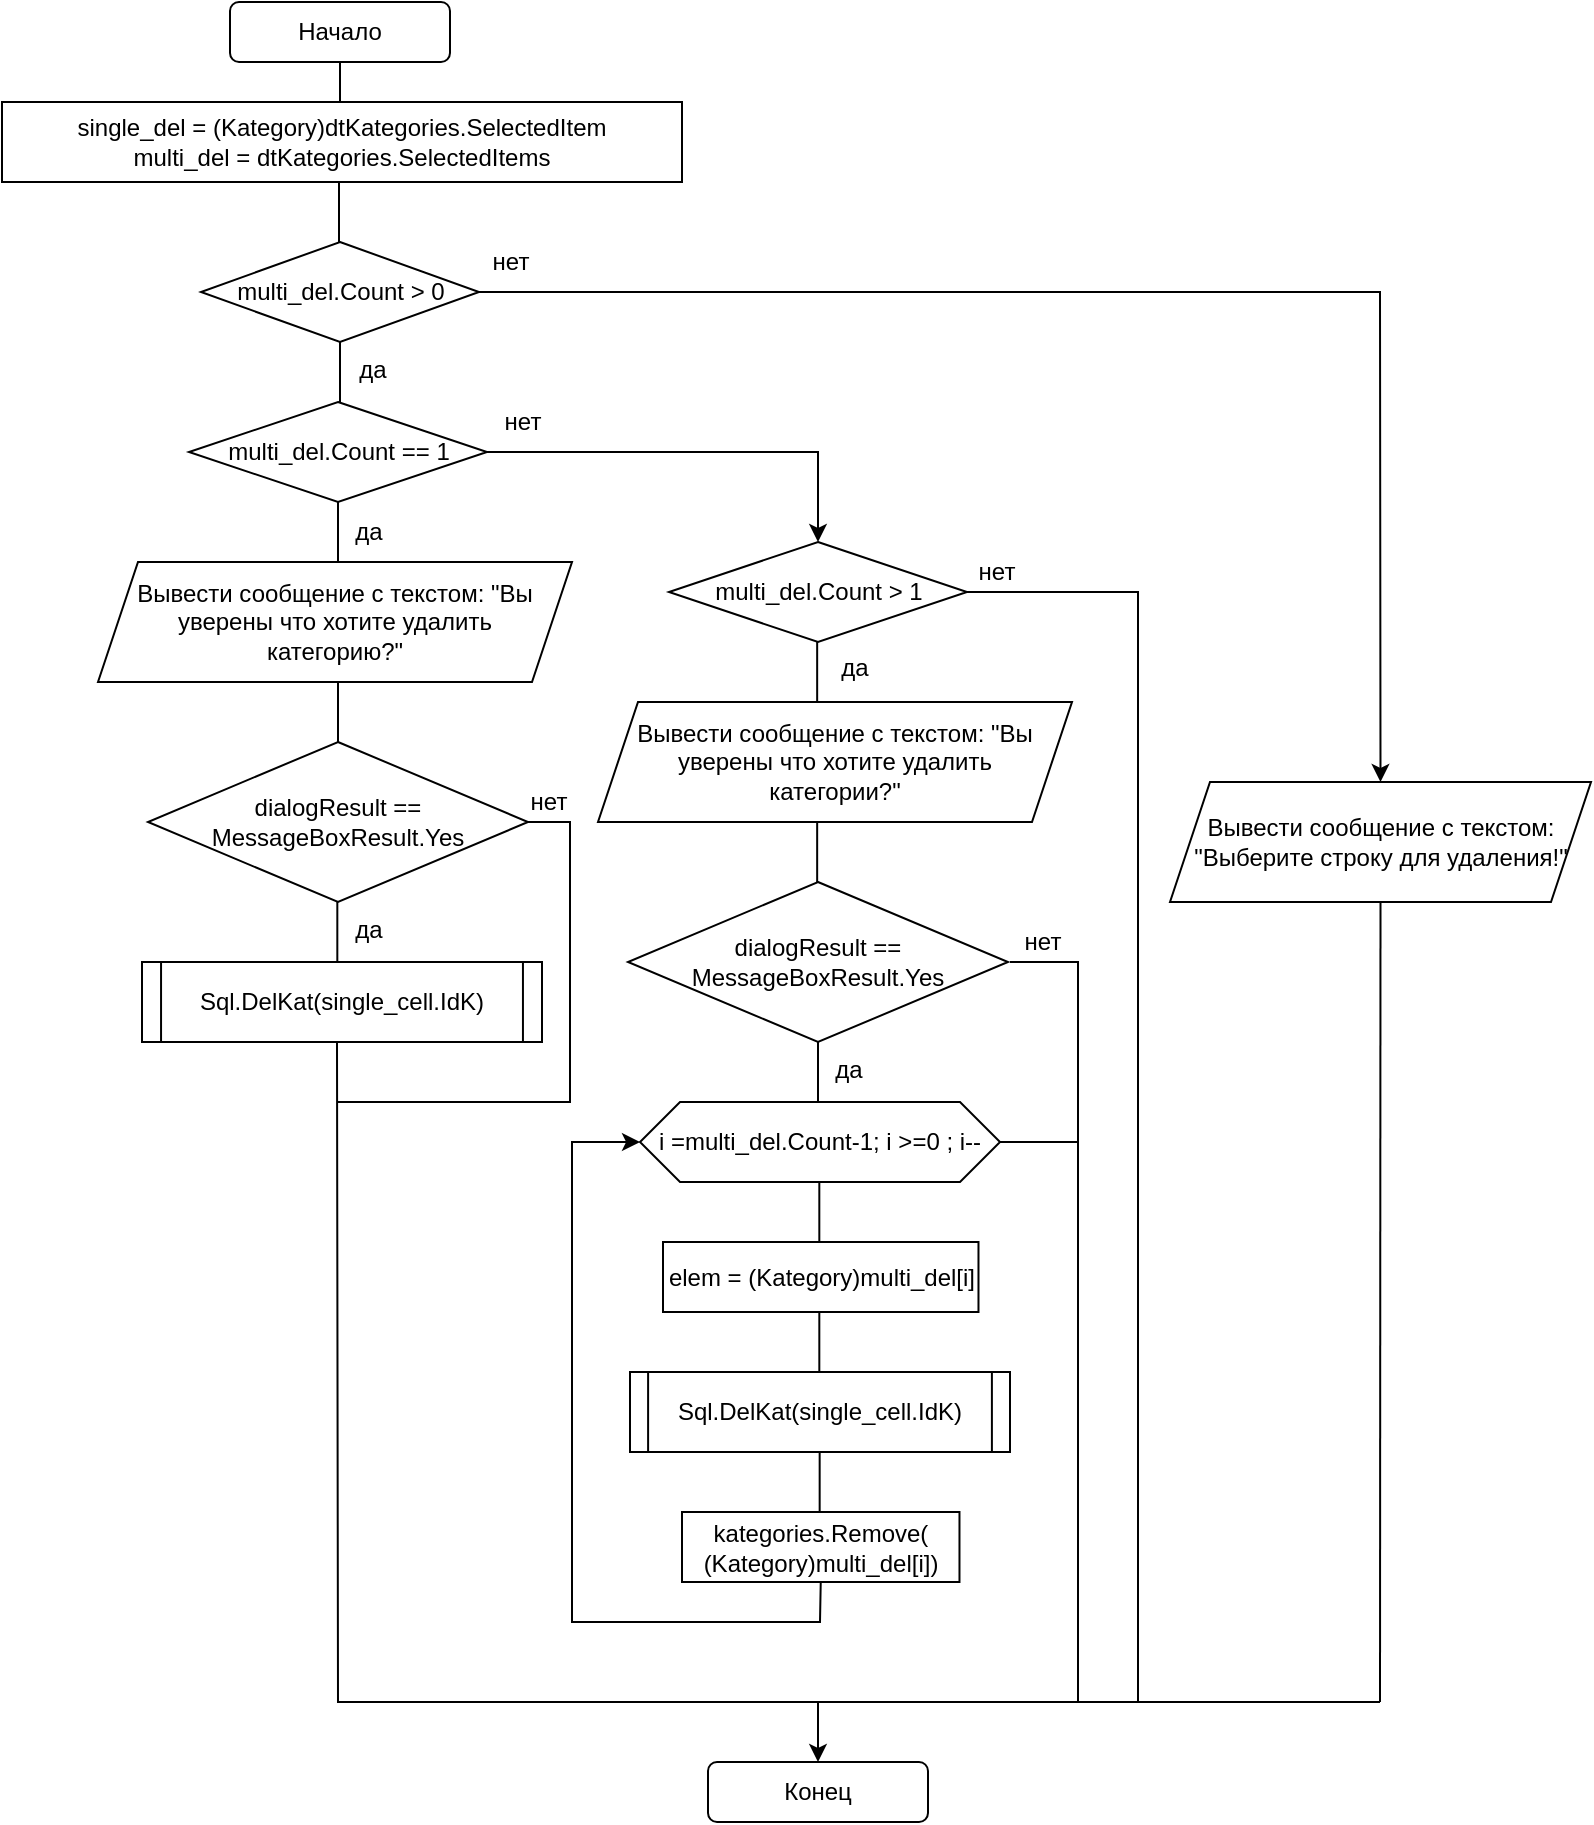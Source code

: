 <mxfile version="17.4.2" type="device"><diagram id="MTigRkSQQilOy8El__mk" name="Страница 1"><mxGraphModel dx="1038" dy="660" grid="1" gridSize="10" guides="1" tooltips="1" connect="1" arrows="1" fold="1" page="1" pageScale="1" pageWidth="850" pageHeight="1100" math="0" shadow="0"><root><mxCell id="0"/><mxCell id="1" parent="0"/><mxCell id="txMlFvxgR18PCwEd5u8l-1" value="Начало" style="rounded=1;whiteSpace=wrap;html=1;" parent="1" vertex="1"><mxGeometry x="130" y="30" width="110" height="30" as="geometry"/></mxCell><mxCell id="txMlFvxgR18PCwEd5u8l-2" value="" style="endArrow=none;html=1;rounded=0;entryX=0.5;entryY=1;entryDx=0;entryDy=0;" parent="1" target="txMlFvxgR18PCwEd5u8l-1" edge="1"><mxGeometry width="50" height="50" relative="1" as="geometry"><mxPoint x="185" y="80" as="sourcePoint"/><mxPoint x="211" y="160" as="targetPoint"/></mxGeometry></mxCell><mxCell id="txMlFvxgR18PCwEd5u8l-3" value="single_del = (Kategory)dtKategories.SelectedItem&lt;br&gt;multi_del = dtKategories.SelectedItems" style="rounded=0;whiteSpace=wrap;html=1;" parent="1" vertex="1"><mxGeometry x="16" y="80" width="340" height="40" as="geometry"/></mxCell><mxCell id="txMlFvxgR18PCwEd5u8l-4" value="" style="endArrow=none;html=1;rounded=0;entryX=0.5;entryY=1;entryDx=0;entryDy=0;" parent="1" edge="1"><mxGeometry width="50" height="50" relative="1" as="geometry"><mxPoint x="184.5" y="150" as="sourcePoint"/><mxPoint x="184.5" y="120" as="targetPoint"/></mxGeometry></mxCell><mxCell id="txMlFvxgR18PCwEd5u8l-5" value="multi_del.Count &amp;gt; 0" style="rhombus;whiteSpace=wrap;html=1;" parent="1" vertex="1"><mxGeometry x="115.5" y="150" width="139" height="50" as="geometry"/></mxCell><mxCell id="txMlFvxgR18PCwEd5u8l-19" value="Конец" style="rounded=1;whiteSpace=wrap;html=1;" parent="1" vertex="1"><mxGeometry x="369" y="910" width="110" height="30" as="geometry"/></mxCell><mxCell id="txMlFvxgR18PCwEd5u8l-20" value="" style="endArrow=classic;html=1;rounded=0;exitX=1;exitY=0.5;exitDx=0;exitDy=0;entryX=0.5;entryY=0;entryDx=0;entryDy=0;" parent="1" source="txMlFvxgR18PCwEd5u8l-5" target="txMlFvxgR18PCwEd5u8l-47" edge="1"><mxGeometry width="50" height="50" relative="1" as="geometry"><mxPoint x="270" y="310" as="sourcePoint"/><mxPoint x="531" y="230" as="targetPoint"/><Array as="points"><mxPoint x="705" y="175"/></Array></mxGeometry></mxCell><mxCell id="txMlFvxgR18PCwEd5u8l-26" value="нет" style="text;html=1;align=center;verticalAlign=middle;resizable=0;points=[];autosize=1;strokeColor=none;fillColor=none;" parent="1" vertex="1"><mxGeometry x="254.5" y="150" width="30" height="20" as="geometry"/></mxCell><mxCell id="txMlFvxgR18PCwEd5u8l-27" value="да" style="text;html=1;align=center;verticalAlign=middle;resizable=0;points=[];autosize=1;strokeColor=none;fillColor=none;" parent="1" vertex="1"><mxGeometry x="184" y="285" width="30" height="20" as="geometry"/></mxCell><mxCell id="txMlFvxgR18PCwEd5u8l-28" value="multi_del.Count == 1" style="rhombus;whiteSpace=wrap;html=1;" parent="1" vertex="1"><mxGeometry x="109.5" y="230" width="149" height="50" as="geometry"/></mxCell><mxCell id="txMlFvxgR18PCwEd5u8l-29" value="" style="endArrow=none;html=1;rounded=0;entryX=0.5;entryY=1;entryDx=0;entryDy=0;" parent="1" edge="1"><mxGeometry width="50" height="50" relative="1" as="geometry"><mxPoint x="185" y="230" as="sourcePoint"/><mxPoint x="185" y="200" as="targetPoint"/></mxGeometry></mxCell><mxCell id="txMlFvxgR18PCwEd5u8l-30" value="Вывести сообщение с текстом: &quot;Вы уверены что хотите удалить &lt;br&gt;категорию?&quot;" style="shape=parallelogram;perimeter=parallelogramPerimeter;whiteSpace=wrap;html=1;fixedSize=1;" parent="1" vertex="1"><mxGeometry x="64" y="310" width="237" height="60" as="geometry"/></mxCell><mxCell id="txMlFvxgR18PCwEd5u8l-31" value="" style="endArrow=none;html=1;rounded=0;entryX=0.5;entryY=1;entryDx=0;entryDy=0;" parent="1" edge="1"><mxGeometry width="50" height="50" relative="1" as="geometry"><mxPoint x="184" y="310" as="sourcePoint"/><mxPoint x="184" y="280" as="targetPoint"/></mxGeometry></mxCell><mxCell id="txMlFvxgR18PCwEd5u8l-32" value="нет" style="text;html=1;align=center;verticalAlign=middle;resizable=0;points=[];autosize=1;strokeColor=none;fillColor=none;" parent="1" vertex="1"><mxGeometry x="260.5" y="230" width="30" height="20" as="geometry"/></mxCell><mxCell id="txMlFvxgR18PCwEd5u8l-33" value="да" style="text;html=1;align=center;verticalAlign=middle;resizable=0;points=[];autosize=1;strokeColor=none;fillColor=none;" parent="1" vertex="1"><mxGeometry x="186" y="204" width="30" height="20" as="geometry"/></mxCell><mxCell id="txMlFvxgR18PCwEd5u8l-34" value="dialogResult == MessageBoxResult.Yes" style="rhombus;whiteSpace=wrap;html=1;" parent="1" vertex="1"><mxGeometry x="89" y="400" width="190" height="80" as="geometry"/></mxCell><mxCell id="txMlFvxgR18PCwEd5u8l-35" value="" style="endArrow=none;html=1;rounded=0;entryX=0.5;entryY=1;entryDx=0;entryDy=0;" parent="1" edge="1"><mxGeometry width="50" height="50" relative="1" as="geometry"><mxPoint x="184" y="400" as="sourcePoint"/><mxPoint x="184" y="370" as="targetPoint"/></mxGeometry></mxCell><mxCell id="txMlFvxgR18PCwEd5u8l-36" value="да" style="text;html=1;align=center;verticalAlign=middle;resizable=0;points=[];autosize=1;strokeColor=none;fillColor=none;" parent="1" vertex="1"><mxGeometry x="184" y="484" width="30" height="20" as="geometry"/></mxCell><mxCell id="txMlFvxgR18PCwEd5u8l-37" value="" style="endArrow=none;html=1;rounded=0;entryX=0.5;entryY=1;entryDx=0;entryDy=0;" parent="1" edge="1"><mxGeometry width="50" height="50" relative="1" as="geometry"><mxPoint x="183.66" y="510" as="sourcePoint"/><mxPoint x="183.66" y="480" as="targetPoint"/></mxGeometry></mxCell><mxCell id="txMlFvxgR18PCwEd5u8l-40" value="" style="group" parent="1" vertex="1" connectable="0"><mxGeometry x="86" y="510" width="200" height="40" as="geometry"/></mxCell><mxCell id="txMlFvxgR18PCwEd5u8l-41" value="Sql.DelKat(single_cell.IdK)" style="rounded=0;whiteSpace=wrap;html=1;" parent="txMlFvxgR18PCwEd5u8l-40" vertex="1"><mxGeometry width="200" height="40" as="geometry"/></mxCell><mxCell id="txMlFvxgR18PCwEd5u8l-42" value="" style="endArrow=none;html=1;rounded=0;" parent="txMlFvxgR18PCwEd5u8l-40" edge="1"><mxGeometry width="50" height="50" relative="1" as="geometry"><mxPoint x="9.524" y="40" as="sourcePoint"/><mxPoint x="9.524" as="targetPoint"/></mxGeometry></mxCell><mxCell id="txMlFvxgR18PCwEd5u8l-43" value="" style="endArrow=none;html=1;rounded=0;" parent="txMlFvxgR18PCwEd5u8l-40" edge="1"><mxGeometry width="50" height="50" relative="1" as="geometry"><mxPoint x="190.476" y="40" as="sourcePoint"/><mxPoint x="190.476" as="targetPoint"/></mxGeometry></mxCell><mxCell id="txMlFvxgR18PCwEd5u8l-44" value="" style="endArrow=none;html=1;rounded=0;entryX=0.5;entryY=1;entryDx=0;entryDy=0;startArrow=classic;startFill=1;" parent="1" edge="1"><mxGeometry width="50" height="50" relative="1" as="geometry"><mxPoint x="424" y="910" as="sourcePoint"/><mxPoint x="183.5" y="550" as="targetPoint"/><Array as="points"><mxPoint x="424" y="880"/><mxPoint x="184" y="880"/></Array></mxGeometry></mxCell><mxCell id="txMlFvxgR18PCwEd5u8l-46" value="" style="endArrow=classic;html=1;rounded=0;exitX=1;exitY=0.5;exitDx=0;exitDy=0;entryX=0.5;entryY=0;entryDx=0;entryDy=0;" parent="1" source="txMlFvxgR18PCwEd5u8l-28" target="txMlFvxgR18PCwEd5u8l-48" edge="1"><mxGeometry width="50" height="50" relative="1" as="geometry"><mxPoint x="260.5" y="255" as="sourcePoint"/><mxPoint x="424" y="300" as="targetPoint"/><Array as="points"><mxPoint x="424" y="255"/></Array></mxGeometry></mxCell><mxCell id="txMlFvxgR18PCwEd5u8l-47" value="Вывести сообщение с текстом: &lt;br&gt;&quot;Выберите строку для удаления!&quot;" style="shape=parallelogram;perimeter=parallelogramPerimeter;whiteSpace=wrap;html=1;fixedSize=1;" parent="1" vertex="1"><mxGeometry x="600" y="420" width="210.5" height="60" as="geometry"/></mxCell><mxCell id="txMlFvxgR18PCwEd5u8l-48" value="multi_del.Count &amp;gt; 1" style="rhombus;whiteSpace=wrap;html=1;" parent="1" vertex="1"><mxGeometry x="349.5" y="300" width="149" height="50" as="geometry"/></mxCell><mxCell id="txMlFvxgR18PCwEd5u8l-50" value="" style="endArrow=none;html=1;rounded=0;entryX=0.5;entryY=1;entryDx=0;entryDy=0;" parent="1" edge="1"><mxGeometry width="50" height="50" relative="1" as="geometry"><mxPoint x="423.58" y="380" as="sourcePoint"/><mxPoint x="423.58" y="350" as="targetPoint"/></mxGeometry></mxCell><mxCell id="txMlFvxgR18PCwEd5u8l-51" value="Вывести сообщение с текстом: &quot;Вы уверены что хотите удалить &lt;br&gt;категории?&quot;" style="shape=parallelogram;perimeter=parallelogramPerimeter;whiteSpace=wrap;html=1;fixedSize=1;" parent="1" vertex="1"><mxGeometry x="314" y="380" width="237" height="60" as="geometry"/></mxCell><mxCell id="txMlFvxgR18PCwEd5u8l-53" value="нет" style="text;html=1;align=center;verticalAlign=middle;resizable=0;points=[];autosize=1;strokeColor=none;fillColor=none;" parent="1" vertex="1"><mxGeometry x="274" y="420" width="30" height="20" as="geometry"/></mxCell><mxCell id="txMlFvxgR18PCwEd5u8l-54" value="dialogResult == MessageBoxResult.Yes" style="rhombus;whiteSpace=wrap;html=1;" parent="1" vertex="1"><mxGeometry x="329" y="470" width="190" height="80" as="geometry"/></mxCell><mxCell id="txMlFvxgR18PCwEd5u8l-55" value="" style="endArrow=none;html=1;rounded=0;entryX=0.5;entryY=1;entryDx=0;entryDy=0;" parent="1" edge="1"><mxGeometry width="50" height="50" relative="1" as="geometry"><mxPoint x="423.58" y="470" as="sourcePoint"/><mxPoint x="423.58" y="440" as="targetPoint"/></mxGeometry></mxCell><mxCell id="txMlFvxgR18PCwEd5u8l-56" value="да" style="text;html=1;align=center;verticalAlign=middle;resizable=0;points=[];autosize=1;strokeColor=none;fillColor=none;" parent="1" vertex="1"><mxGeometry x="424.34" y="554" width="30" height="20" as="geometry"/></mxCell><mxCell id="txMlFvxgR18PCwEd5u8l-57" value="" style="endArrow=none;html=1;rounded=0;entryX=0.5;entryY=1;entryDx=0;entryDy=0;" parent="1" edge="1"><mxGeometry width="50" height="50" relative="1" as="geometry"><mxPoint x="424.0" y="580" as="sourcePoint"/><mxPoint x="424.0" y="550" as="targetPoint"/></mxGeometry></mxCell><mxCell id="txMlFvxgR18PCwEd5u8l-60" value="elem = (Kategory)multi_del[i]" style="rounded=0;whiteSpace=wrap;html=1;" parent="1" vertex="1"><mxGeometry x="346.5" y="650" width="157.74" height="35" as="geometry"/></mxCell><mxCell id="txMlFvxgR18PCwEd5u8l-61" value="" style="endArrow=none;html=1;rounded=0;entryX=0.5;entryY=1;entryDx=0;entryDy=0;" parent="1" edge="1"><mxGeometry width="50" height="50" relative="1" as="geometry"><mxPoint x="424.66" y="650" as="sourcePoint"/><mxPoint x="424.66" y="620" as="targetPoint"/></mxGeometry></mxCell><mxCell id="txMlFvxgR18PCwEd5u8l-62" value="" style="endArrow=none;html=1;rounded=0;exitX=0;exitY=0.5;exitDx=0;exitDy=0;startArrow=classic;startFill=1;entryX=0.5;entryY=1;entryDx=0;entryDy=0;" parent="1" source="txMlFvxgR18PCwEd5u8l-63" target="txMlFvxgR18PCwEd5u8l-69" edge="1"><mxGeometry width="50" height="50" relative="1" as="geometry"><mxPoint x="281" y="705" as="sourcePoint"/><mxPoint x="314" y="830" as="targetPoint"/><Array as="points"><mxPoint x="301" y="600"/><mxPoint x="301" y="695"/><mxPoint x="301" y="840"/><mxPoint x="425" y="840"/></Array></mxGeometry></mxCell><mxCell id="txMlFvxgR18PCwEd5u8l-63" value="&lt;span&gt;i =&lt;/span&gt;multi_del.Count-1&lt;span&gt;; i &amp;gt;=0 ; i--&lt;/span&gt;" style="shape=hexagon;perimeter=hexagonPerimeter2;whiteSpace=wrap;html=1;fixedSize=1;" parent="1" vertex="1"><mxGeometry x="335.01" y="580" width="180" height="40" as="geometry"/></mxCell><mxCell id="txMlFvxgR18PCwEd5u8l-64" value="" style="endArrow=none;html=1;rounded=0;entryX=0.5;entryY=1;entryDx=0;entryDy=0;" parent="1" edge="1"><mxGeometry width="50" height="50" relative="1" as="geometry"><mxPoint x="424.66" y="715" as="sourcePoint"/><mxPoint x="424.66" y="685" as="targetPoint"/></mxGeometry></mxCell><mxCell id="txMlFvxgR18PCwEd5u8l-65" value="" style="group" parent="1" vertex="1" connectable="0"><mxGeometry x="330" y="715" width="190" height="40" as="geometry"/></mxCell><mxCell id="txMlFvxgR18PCwEd5u8l-66" value="Sql.DelKat(single_cell.IdK)" style="rounded=0;whiteSpace=wrap;html=1;" parent="txMlFvxgR18PCwEd5u8l-65" vertex="1"><mxGeometry width="190" height="40" as="geometry"/></mxCell><mxCell id="txMlFvxgR18PCwEd5u8l-67" value="" style="endArrow=none;html=1;rounded=0;" parent="txMlFvxgR18PCwEd5u8l-65" edge="1"><mxGeometry width="50" height="50" relative="1" as="geometry"><mxPoint x="9.048" y="40" as="sourcePoint"/><mxPoint x="9.048" as="targetPoint"/></mxGeometry></mxCell><mxCell id="txMlFvxgR18PCwEd5u8l-68" value="" style="endArrow=none;html=1;rounded=0;" parent="txMlFvxgR18PCwEd5u8l-65" edge="1"><mxGeometry width="50" height="50" relative="1" as="geometry"><mxPoint x="180.952" y="40" as="sourcePoint"/><mxPoint x="180.952" as="targetPoint"/></mxGeometry></mxCell><mxCell id="txMlFvxgR18PCwEd5u8l-69" value="kategories.Remove(&lt;br&gt;(Kategory)multi_del[i])" style="rounded=0;whiteSpace=wrap;html=1;" parent="1" vertex="1"><mxGeometry x="356" y="785" width="138.74" height="35" as="geometry"/></mxCell><mxCell id="txMlFvxgR18PCwEd5u8l-70" value="" style="endArrow=none;html=1;rounded=0;entryX=0.5;entryY=1;entryDx=0;entryDy=0;" parent="1" edge="1"><mxGeometry width="50" height="50" relative="1" as="geometry"><mxPoint x="424.83" y="785" as="sourcePoint"/><mxPoint x="424.83" y="755" as="targetPoint"/></mxGeometry></mxCell><mxCell id="txMlFvxgR18PCwEd5u8l-71" value="" style="endArrow=none;html=1;rounded=0;" parent="1" edge="1"><mxGeometry width="50" height="50" relative="1" as="geometry"><mxPoint x="520" y="510" as="sourcePoint"/><mxPoint x="294" y="880" as="targetPoint"/><Array as="points"><mxPoint x="554" y="510"/><mxPoint x="554" y="880"/></Array></mxGeometry></mxCell><mxCell id="txMlFvxgR18PCwEd5u8l-72" value="" style="endArrow=none;html=1;rounded=0;entryX=0.5;entryY=1;entryDx=0;entryDy=0;" parent="1" edge="1"><mxGeometry width="50" height="50" relative="1" as="geometry"><mxPoint x="554" y="600" as="sourcePoint"/><mxPoint x="515.01" y="600" as="targetPoint"/></mxGeometry></mxCell><mxCell id="txMlFvxgR18PCwEd5u8l-73" value="" style="endArrow=none;html=1;rounded=0;exitX=1;exitY=0.5;exitDx=0;exitDy=0;" parent="1" source="txMlFvxgR18PCwEd5u8l-48" edge="1"><mxGeometry width="50" height="50" relative="1" as="geometry"><mxPoint x="505" y="325" as="sourcePoint"/><mxPoint x="554" y="880" as="targetPoint"/><Array as="points"><mxPoint x="584" y="325"/><mxPoint x="584" y="880"/></Array></mxGeometry></mxCell><mxCell id="txMlFvxgR18PCwEd5u8l-74" value="нет" style="text;html=1;align=center;verticalAlign=middle;resizable=0;points=[];autosize=1;strokeColor=none;fillColor=none;" parent="1" vertex="1"><mxGeometry x="521" y="490" width="30" height="20" as="geometry"/></mxCell><mxCell id="txMlFvxgR18PCwEd5u8l-75" value="нет" style="text;html=1;align=center;verticalAlign=middle;resizable=0;points=[];autosize=1;strokeColor=none;fillColor=none;" parent="1" vertex="1"><mxGeometry x="497.76" y="305" width="30" height="20" as="geometry"/></mxCell><mxCell id="txMlFvxgR18PCwEd5u8l-77" value="да" style="text;html=1;align=center;verticalAlign=middle;resizable=0;points=[];autosize=1;strokeColor=none;fillColor=none;" parent="1" vertex="1"><mxGeometry x="427" y="353" width="30" height="20" as="geometry"/></mxCell><mxCell id="txMlFvxgR18PCwEd5u8l-78" value="" style="endArrow=none;html=1;rounded=0;exitX=1;exitY=0.5;exitDx=0;exitDy=0;" parent="1" source="txMlFvxgR18PCwEd5u8l-34" edge="1"><mxGeometry width="50" height="50" relative="1" as="geometry"><mxPoint x="530" y="520" as="sourcePoint"/><mxPoint x="184" y="580" as="targetPoint"/><Array as="points"><mxPoint x="300" y="440"/><mxPoint x="300" y="580"/></Array></mxGeometry></mxCell><mxCell id="txMlFvxgR18PCwEd5u8l-80" value="" style="endArrow=none;html=1;rounded=0;entryX=0.5;entryY=1;entryDx=0;entryDy=0;" parent="1" target="txMlFvxgR18PCwEd5u8l-47" edge="1"><mxGeometry width="50" height="50" relative="1" as="geometry"><mxPoint x="705" y="880" as="sourcePoint"/><mxPoint x="700" y="500" as="targetPoint"/></mxGeometry></mxCell><mxCell id="txMlFvxgR18PCwEd5u8l-81" value="" style="endArrow=none;html=1;rounded=0;" parent="1" edge="1"><mxGeometry width="50" height="50" relative="1" as="geometry"><mxPoint x="579" y="880" as="sourcePoint"/><mxPoint x="705" y="880" as="targetPoint"/></mxGeometry></mxCell></root></mxGraphModel></diagram></mxfile>